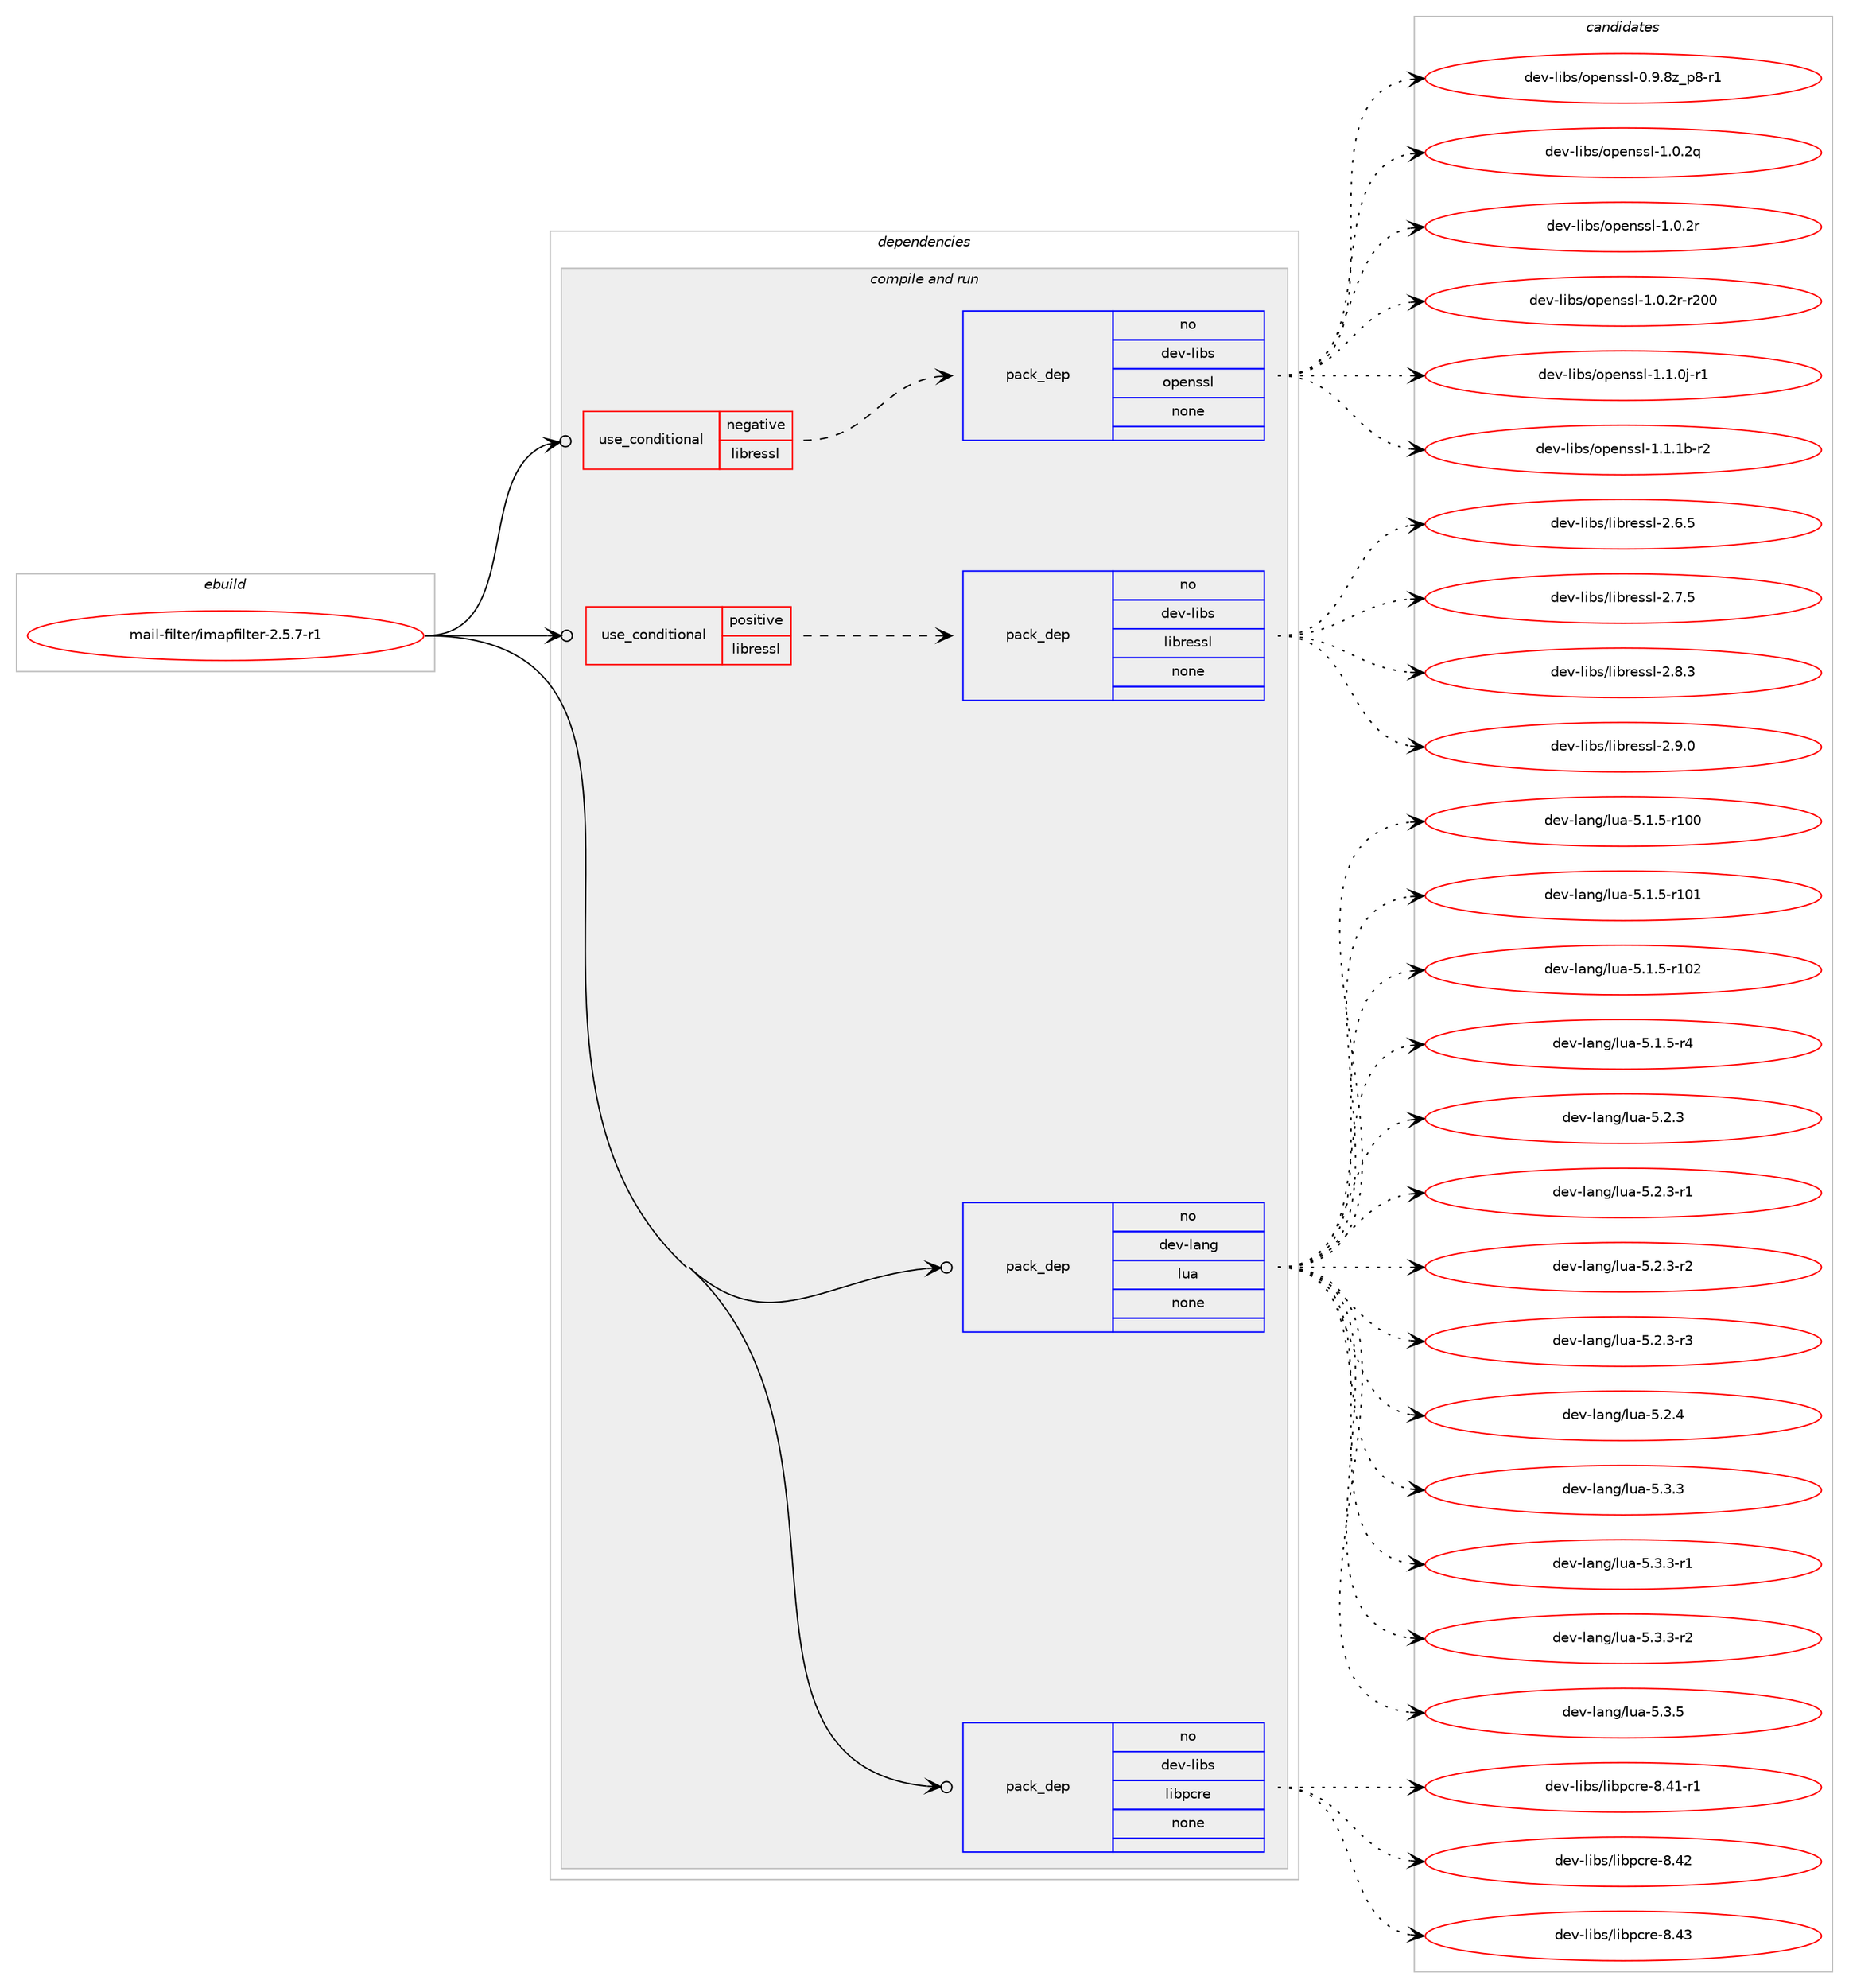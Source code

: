 digraph prolog {

# *************
# Graph options
# *************

newrank=true;
concentrate=true;
compound=true;
graph [rankdir=LR,fontname=Helvetica,fontsize=10,ranksep=1.5];#, ranksep=2.5, nodesep=0.2];
edge  [arrowhead=vee];
node  [fontname=Helvetica,fontsize=10];

# **********
# The ebuild
# **********

subgraph cluster_leftcol {
color=gray;
rank=same;
label=<<i>ebuild</i>>;
id [label="mail-filter/imapfilter-2.5.7-r1", color=red, width=4, href="../mail-filter/imapfilter-2.5.7-r1.svg"];
}

# ****************
# The dependencies
# ****************

subgraph cluster_midcol {
color=gray;
label=<<i>dependencies</i>>;
subgraph cluster_compile {
fillcolor="#eeeeee";
style=filled;
label=<<i>compile</i>>;
}
subgraph cluster_compileandrun {
fillcolor="#eeeeee";
style=filled;
label=<<i>compile and run</i>>;
subgraph cond430846 {
dependency1595273 [label=<<TABLE BORDER="0" CELLBORDER="1" CELLSPACING="0" CELLPADDING="4"><TR><TD ROWSPAN="3" CELLPADDING="10">use_conditional</TD></TR><TR><TD>negative</TD></TR><TR><TD>libressl</TD></TR></TABLE>>, shape=none, color=red];
subgraph pack1139333 {
dependency1595274 [label=<<TABLE BORDER="0" CELLBORDER="1" CELLSPACING="0" CELLPADDING="4" WIDTH="220"><TR><TD ROWSPAN="6" CELLPADDING="30">pack_dep</TD></TR><TR><TD WIDTH="110">no</TD></TR><TR><TD>dev-libs</TD></TR><TR><TD>openssl</TD></TR><TR><TD>none</TD></TR><TR><TD></TD></TR></TABLE>>, shape=none, color=blue];
}
dependency1595273:e -> dependency1595274:w [weight=20,style="dashed",arrowhead="vee"];
}
id:e -> dependency1595273:w [weight=20,style="solid",arrowhead="odotvee"];
subgraph cond430847 {
dependency1595275 [label=<<TABLE BORDER="0" CELLBORDER="1" CELLSPACING="0" CELLPADDING="4"><TR><TD ROWSPAN="3" CELLPADDING="10">use_conditional</TD></TR><TR><TD>positive</TD></TR><TR><TD>libressl</TD></TR></TABLE>>, shape=none, color=red];
subgraph pack1139334 {
dependency1595276 [label=<<TABLE BORDER="0" CELLBORDER="1" CELLSPACING="0" CELLPADDING="4" WIDTH="220"><TR><TD ROWSPAN="6" CELLPADDING="30">pack_dep</TD></TR><TR><TD WIDTH="110">no</TD></TR><TR><TD>dev-libs</TD></TR><TR><TD>libressl</TD></TR><TR><TD>none</TD></TR><TR><TD></TD></TR></TABLE>>, shape=none, color=blue];
}
dependency1595275:e -> dependency1595276:w [weight=20,style="dashed",arrowhead="vee"];
}
id:e -> dependency1595275:w [weight=20,style="solid",arrowhead="odotvee"];
subgraph pack1139335 {
dependency1595277 [label=<<TABLE BORDER="0" CELLBORDER="1" CELLSPACING="0" CELLPADDING="4" WIDTH="220"><TR><TD ROWSPAN="6" CELLPADDING="30">pack_dep</TD></TR><TR><TD WIDTH="110">no</TD></TR><TR><TD>dev-lang</TD></TR><TR><TD>lua</TD></TR><TR><TD>none</TD></TR><TR><TD></TD></TR></TABLE>>, shape=none, color=blue];
}
id:e -> dependency1595277:w [weight=20,style="solid",arrowhead="odotvee"];
subgraph pack1139336 {
dependency1595278 [label=<<TABLE BORDER="0" CELLBORDER="1" CELLSPACING="0" CELLPADDING="4" WIDTH="220"><TR><TD ROWSPAN="6" CELLPADDING="30">pack_dep</TD></TR><TR><TD WIDTH="110">no</TD></TR><TR><TD>dev-libs</TD></TR><TR><TD>libpcre</TD></TR><TR><TD>none</TD></TR><TR><TD></TD></TR></TABLE>>, shape=none, color=blue];
}
id:e -> dependency1595278:w [weight=20,style="solid",arrowhead="odotvee"];
}
subgraph cluster_run {
fillcolor="#eeeeee";
style=filled;
label=<<i>run</i>>;
}
}

# **************
# The candidates
# **************

subgraph cluster_choices {
rank=same;
color=gray;
label=<<i>candidates</i>>;

subgraph choice1139333 {
color=black;
nodesep=1;
choice10010111845108105981154711111210111011511510845484657465612295112564511449 [label="dev-libs/openssl-0.9.8z_p8-r1", color=red, width=4,href="../dev-libs/openssl-0.9.8z_p8-r1.svg"];
choice100101118451081059811547111112101110115115108454946484650113 [label="dev-libs/openssl-1.0.2q", color=red, width=4,href="../dev-libs/openssl-1.0.2q.svg"];
choice100101118451081059811547111112101110115115108454946484650114 [label="dev-libs/openssl-1.0.2r", color=red, width=4,href="../dev-libs/openssl-1.0.2r.svg"];
choice10010111845108105981154711111210111011511510845494648465011445114504848 [label="dev-libs/openssl-1.0.2r-r200", color=red, width=4,href="../dev-libs/openssl-1.0.2r-r200.svg"];
choice1001011184510810598115471111121011101151151084549464946481064511449 [label="dev-libs/openssl-1.1.0j-r1", color=red, width=4,href="../dev-libs/openssl-1.1.0j-r1.svg"];
choice100101118451081059811547111112101110115115108454946494649984511450 [label="dev-libs/openssl-1.1.1b-r2", color=red, width=4,href="../dev-libs/openssl-1.1.1b-r2.svg"];
dependency1595274:e -> choice10010111845108105981154711111210111011511510845484657465612295112564511449:w [style=dotted,weight="100"];
dependency1595274:e -> choice100101118451081059811547111112101110115115108454946484650113:w [style=dotted,weight="100"];
dependency1595274:e -> choice100101118451081059811547111112101110115115108454946484650114:w [style=dotted,weight="100"];
dependency1595274:e -> choice10010111845108105981154711111210111011511510845494648465011445114504848:w [style=dotted,weight="100"];
dependency1595274:e -> choice1001011184510810598115471111121011101151151084549464946481064511449:w [style=dotted,weight="100"];
dependency1595274:e -> choice100101118451081059811547111112101110115115108454946494649984511450:w [style=dotted,weight="100"];
}
subgraph choice1139334 {
color=black;
nodesep=1;
choice10010111845108105981154710810598114101115115108455046544653 [label="dev-libs/libressl-2.6.5", color=red, width=4,href="../dev-libs/libressl-2.6.5.svg"];
choice10010111845108105981154710810598114101115115108455046554653 [label="dev-libs/libressl-2.7.5", color=red, width=4,href="../dev-libs/libressl-2.7.5.svg"];
choice10010111845108105981154710810598114101115115108455046564651 [label="dev-libs/libressl-2.8.3", color=red, width=4,href="../dev-libs/libressl-2.8.3.svg"];
choice10010111845108105981154710810598114101115115108455046574648 [label="dev-libs/libressl-2.9.0", color=red, width=4,href="../dev-libs/libressl-2.9.0.svg"];
dependency1595276:e -> choice10010111845108105981154710810598114101115115108455046544653:w [style=dotted,weight="100"];
dependency1595276:e -> choice10010111845108105981154710810598114101115115108455046554653:w [style=dotted,weight="100"];
dependency1595276:e -> choice10010111845108105981154710810598114101115115108455046564651:w [style=dotted,weight="100"];
dependency1595276:e -> choice10010111845108105981154710810598114101115115108455046574648:w [style=dotted,weight="100"];
}
subgraph choice1139335 {
color=black;
nodesep=1;
choice1001011184510897110103471081179745534649465345114494848 [label="dev-lang/lua-5.1.5-r100", color=red, width=4,href="../dev-lang/lua-5.1.5-r100.svg"];
choice1001011184510897110103471081179745534649465345114494849 [label="dev-lang/lua-5.1.5-r101", color=red, width=4,href="../dev-lang/lua-5.1.5-r101.svg"];
choice1001011184510897110103471081179745534649465345114494850 [label="dev-lang/lua-5.1.5-r102", color=red, width=4,href="../dev-lang/lua-5.1.5-r102.svg"];
choice100101118451089711010347108117974553464946534511452 [label="dev-lang/lua-5.1.5-r4", color=red, width=4,href="../dev-lang/lua-5.1.5-r4.svg"];
choice10010111845108971101034710811797455346504651 [label="dev-lang/lua-5.2.3", color=red, width=4,href="../dev-lang/lua-5.2.3.svg"];
choice100101118451089711010347108117974553465046514511449 [label="dev-lang/lua-5.2.3-r1", color=red, width=4,href="../dev-lang/lua-5.2.3-r1.svg"];
choice100101118451089711010347108117974553465046514511450 [label="dev-lang/lua-5.2.3-r2", color=red, width=4,href="../dev-lang/lua-5.2.3-r2.svg"];
choice100101118451089711010347108117974553465046514511451 [label="dev-lang/lua-5.2.3-r3", color=red, width=4,href="../dev-lang/lua-5.2.3-r3.svg"];
choice10010111845108971101034710811797455346504652 [label="dev-lang/lua-5.2.4", color=red, width=4,href="../dev-lang/lua-5.2.4.svg"];
choice10010111845108971101034710811797455346514651 [label="dev-lang/lua-5.3.3", color=red, width=4,href="../dev-lang/lua-5.3.3.svg"];
choice100101118451089711010347108117974553465146514511449 [label="dev-lang/lua-5.3.3-r1", color=red, width=4,href="../dev-lang/lua-5.3.3-r1.svg"];
choice100101118451089711010347108117974553465146514511450 [label="dev-lang/lua-5.3.3-r2", color=red, width=4,href="../dev-lang/lua-5.3.3-r2.svg"];
choice10010111845108971101034710811797455346514653 [label="dev-lang/lua-5.3.5", color=red, width=4,href="../dev-lang/lua-5.3.5.svg"];
dependency1595277:e -> choice1001011184510897110103471081179745534649465345114494848:w [style=dotted,weight="100"];
dependency1595277:e -> choice1001011184510897110103471081179745534649465345114494849:w [style=dotted,weight="100"];
dependency1595277:e -> choice1001011184510897110103471081179745534649465345114494850:w [style=dotted,weight="100"];
dependency1595277:e -> choice100101118451089711010347108117974553464946534511452:w [style=dotted,weight="100"];
dependency1595277:e -> choice10010111845108971101034710811797455346504651:w [style=dotted,weight="100"];
dependency1595277:e -> choice100101118451089711010347108117974553465046514511449:w [style=dotted,weight="100"];
dependency1595277:e -> choice100101118451089711010347108117974553465046514511450:w [style=dotted,weight="100"];
dependency1595277:e -> choice100101118451089711010347108117974553465046514511451:w [style=dotted,weight="100"];
dependency1595277:e -> choice10010111845108971101034710811797455346504652:w [style=dotted,weight="100"];
dependency1595277:e -> choice10010111845108971101034710811797455346514651:w [style=dotted,weight="100"];
dependency1595277:e -> choice100101118451089711010347108117974553465146514511449:w [style=dotted,weight="100"];
dependency1595277:e -> choice100101118451089711010347108117974553465146514511450:w [style=dotted,weight="100"];
dependency1595277:e -> choice10010111845108971101034710811797455346514653:w [style=dotted,weight="100"];
}
subgraph choice1139336 {
color=black;
nodesep=1;
choice100101118451081059811547108105981129911410145564652494511449 [label="dev-libs/libpcre-8.41-r1", color=red, width=4,href="../dev-libs/libpcre-8.41-r1.svg"];
choice10010111845108105981154710810598112991141014556465250 [label="dev-libs/libpcre-8.42", color=red, width=4,href="../dev-libs/libpcre-8.42.svg"];
choice10010111845108105981154710810598112991141014556465251 [label="dev-libs/libpcre-8.43", color=red, width=4,href="../dev-libs/libpcre-8.43.svg"];
dependency1595278:e -> choice100101118451081059811547108105981129911410145564652494511449:w [style=dotted,weight="100"];
dependency1595278:e -> choice10010111845108105981154710810598112991141014556465250:w [style=dotted,weight="100"];
dependency1595278:e -> choice10010111845108105981154710810598112991141014556465251:w [style=dotted,weight="100"];
}
}

}
